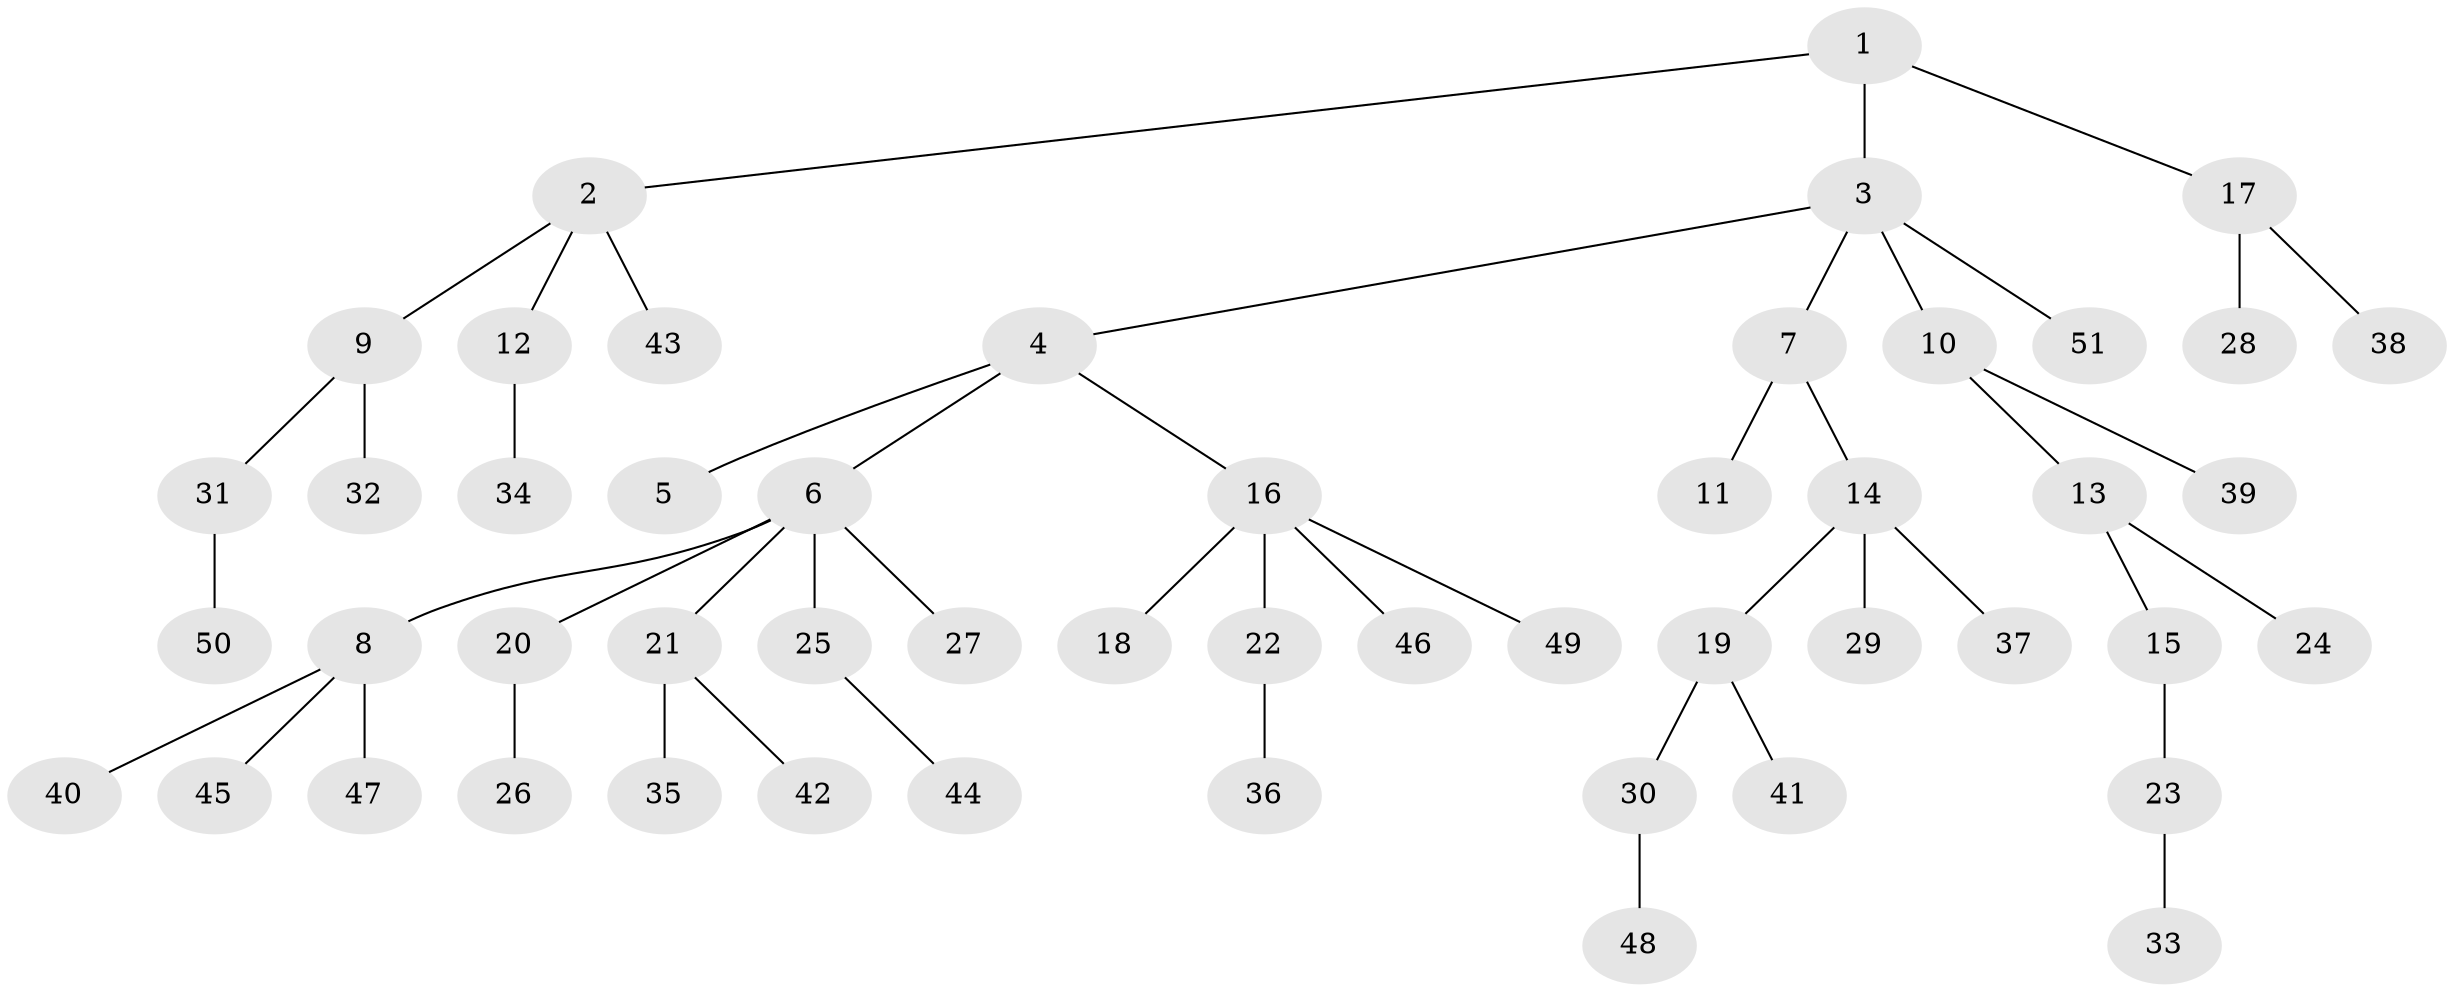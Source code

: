 // Generated by graph-tools (version 1.1) at 2025/50/03/09/25 03:50:25]
// undirected, 51 vertices, 50 edges
graph export_dot {
graph [start="1"]
  node [color=gray90,style=filled];
  1;
  2;
  3;
  4;
  5;
  6;
  7;
  8;
  9;
  10;
  11;
  12;
  13;
  14;
  15;
  16;
  17;
  18;
  19;
  20;
  21;
  22;
  23;
  24;
  25;
  26;
  27;
  28;
  29;
  30;
  31;
  32;
  33;
  34;
  35;
  36;
  37;
  38;
  39;
  40;
  41;
  42;
  43;
  44;
  45;
  46;
  47;
  48;
  49;
  50;
  51;
  1 -- 2;
  1 -- 3;
  1 -- 17;
  2 -- 9;
  2 -- 12;
  2 -- 43;
  3 -- 4;
  3 -- 7;
  3 -- 10;
  3 -- 51;
  4 -- 5;
  4 -- 6;
  4 -- 16;
  6 -- 8;
  6 -- 20;
  6 -- 21;
  6 -- 25;
  6 -- 27;
  7 -- 11;
  7 -- 14;
  8 -- 40;
  8 -- 45;
  8 -- 47;
  9 -- 31;
  9 -- 32;
  10 -- 13;
  10 -- 39;
  12 -- 34;
  13 -- 15;
  13 -- 24;
  14 -- 19;
  14 -- 29;
  14 -- 37;
  15 -- 23;
  16 -- 18;
  16 -- 22;
  16 -- 46;
  16 -- 49;
  17 -- 28;
  17 -- 38;
  19 -- 30;
  19 -- 41;
  20 -- 26;
  21 -- 35;
  21 -- 42;
  22 -- 36;
  23 -- 33;
  25 -- 44;
  30 -- 48;
  31 -- 50;
}
